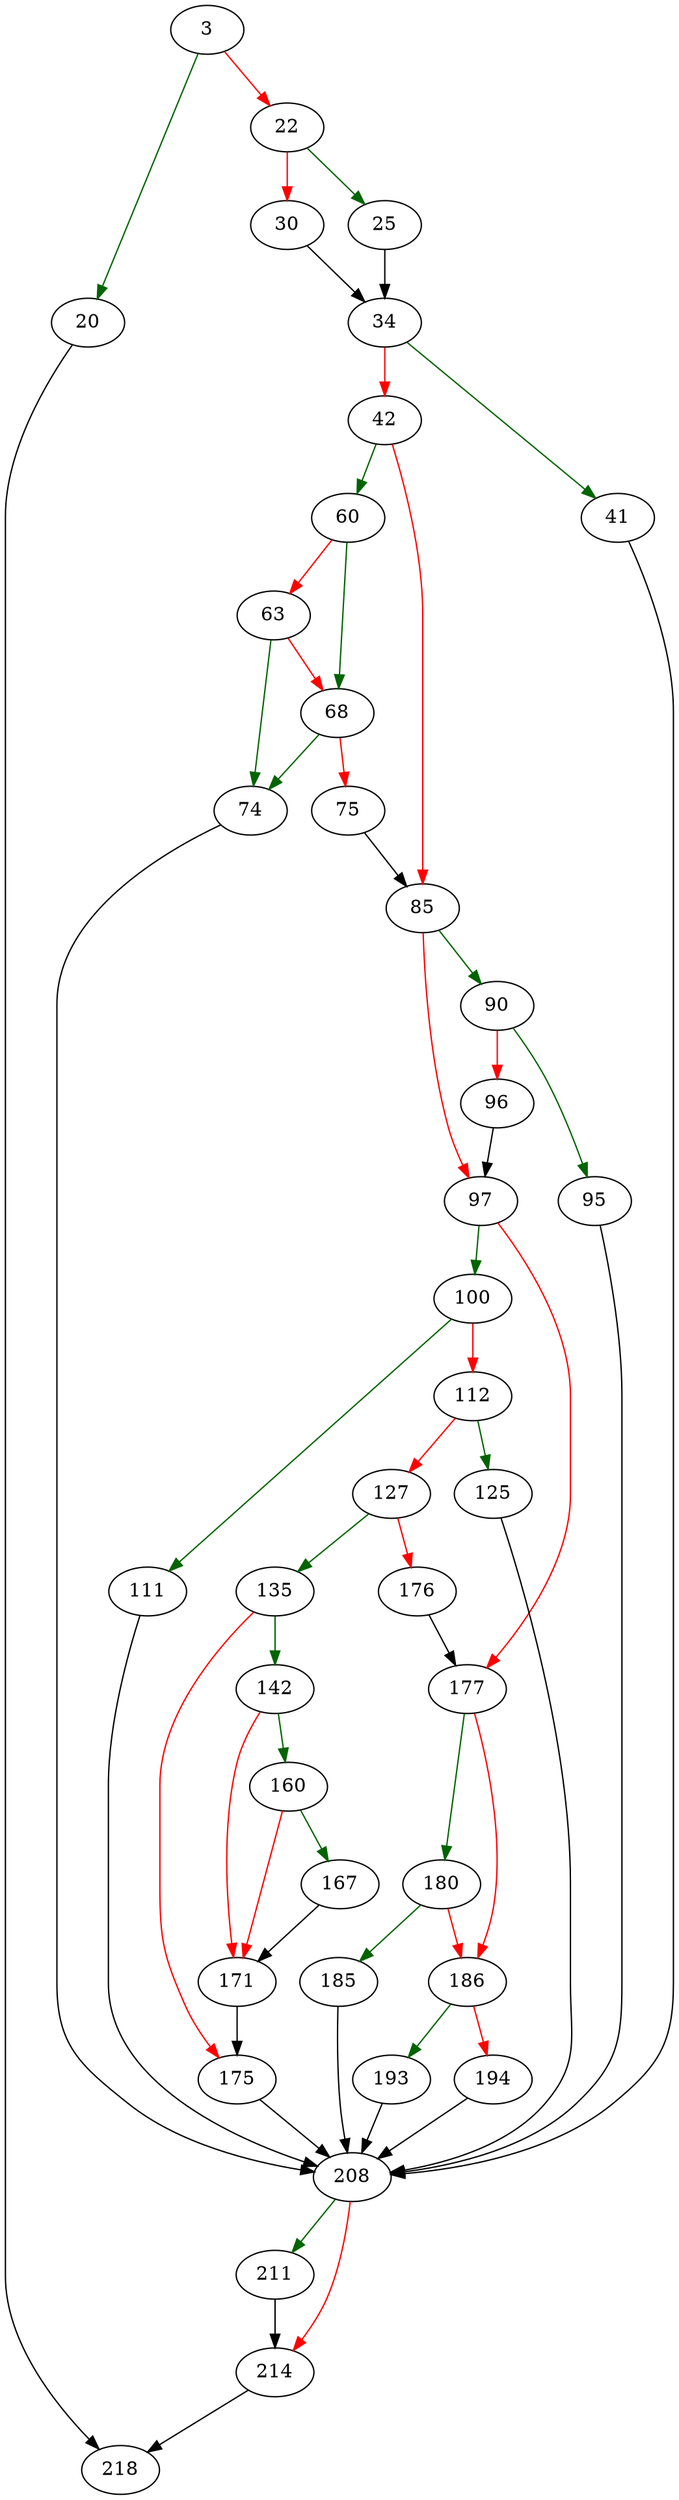 strict digraph "freePage2" {
	// Node definitions.
	3 [entry=true];
	20;
	22;
	218;
	25;
	30;
	34;
	41;
	42;
	208;
	60;
	85;
	68;
	63;
	74;
	75;
	90;
	97;
	95;
	96;
	100;
	177;
	111;
	112;
	125;
	127;
	135;
	176;
	142;
	175;
	160;
	171;
	167;
	180;
	186;
	185;
	193;
	194;
	211;
	214;

	// Edge definitions.
	3 -> 20 [
		color=darkgreen
		cond=true
	];
	3 -> 22 [
		color=red
		cond=false
	];
	20 -> 218;
	22 -> 25 [
		color=darkgreen
		cond=true
	];
	22 -> 30 [
		color=red
		cond=false
	];
	25 -> 34;
	30 -> 34;
	34 -> 41 [
		color=darkgreen
		cond=true
	];
	34 -> 42 [
		color=red
		cond=false
	];
	41 -> 208;
	42 -> 60 [
		color=darkgreen
		cond=true
	];
	42 -> 85 [
		color=red
		cond=false
	];
	208 -> 211 [
		color=darkgreen
		cond=true
	];
	208 -> 214 [
		color=red
		cond=false
	];
	60 -> 68 [
		color=darkgreen
		cond=true
	];
	60 -> 63 [
		color=red
		cond=false
	];
	85 -> 90 [
		color=darkgreen
		cond=true
	];
	85 -> 97 [
		color=red
		cond=false
	];
	68 -> 74 [
		color=darkgreen
		cond=true
	];
	68 -> 75 [
		color=red
		cond=false
	];
	63 -> 68 [
		color=red
		cond=false
	];
	63 -> 74 [
		color=darkgreen
		cond=true
	];
	74 -> 208;
	75 -> 85;
	90 -> 95 [
		color=darkgreen
		cond=true
	];
	90 -> 96 [
		color=red
		cond=false
	];
	97 -> 100 [
		color=darkgreen
		cond=true
	];
	97 -> 177 [
		color=red
		cond=false
	];
	95 -> 208;
	96 -> 97;
	100 -> 111 [
		color=darkgreen
		cond=true
	];
	100 -> 112 [
		color=red
		cond=false
	];
	177 -> 180 [
		color=darkgreen
		cond=true
	];
	177 -> 186 [
		color=red
		cond=false
	];
	111 -> 208;
	112 -> 125 [
		color=darkgreen
		cond=true
	];
	112 -> 127 [
		color=red
		cond=false
	];
	125 -> 208;
	127 -> 135 [
		color=darkgreen
		cond=true
	];
	127 -> 176 [
		color=red
		cond=false
	];
	135 -> 142 [
		color=darkgreen
		cond=true
	];
	135 -> 175 [
		color=red
		cond=false
	];
	176 -> 177;
	142 -> 160 [
		color=darkgreen
		cond=true
	];
	142 -> 171 [
		color=red
		cond=false
	];
	175 -> 208;
	160 -> 171 [
		color=red
		cond=false
	];
	160 -> 167 [
		color=darkgreen
		cond=true
	];
	171 -> 175;
	167 -> 171;
	180 -> 186 [
		color=red
		cond=false
	];
	180 -> 185 [
		color=darkgreen
		cond=true
	];
	186 -> 193 [
		color=darkgreen
		cond=true
	];
	186 -> 194 [
		color=red
		cond=false
	];
	185 -> 208;
	193 -> 208;
	194 -> 208;
	211 -> 214;
	214 -> 218;
}